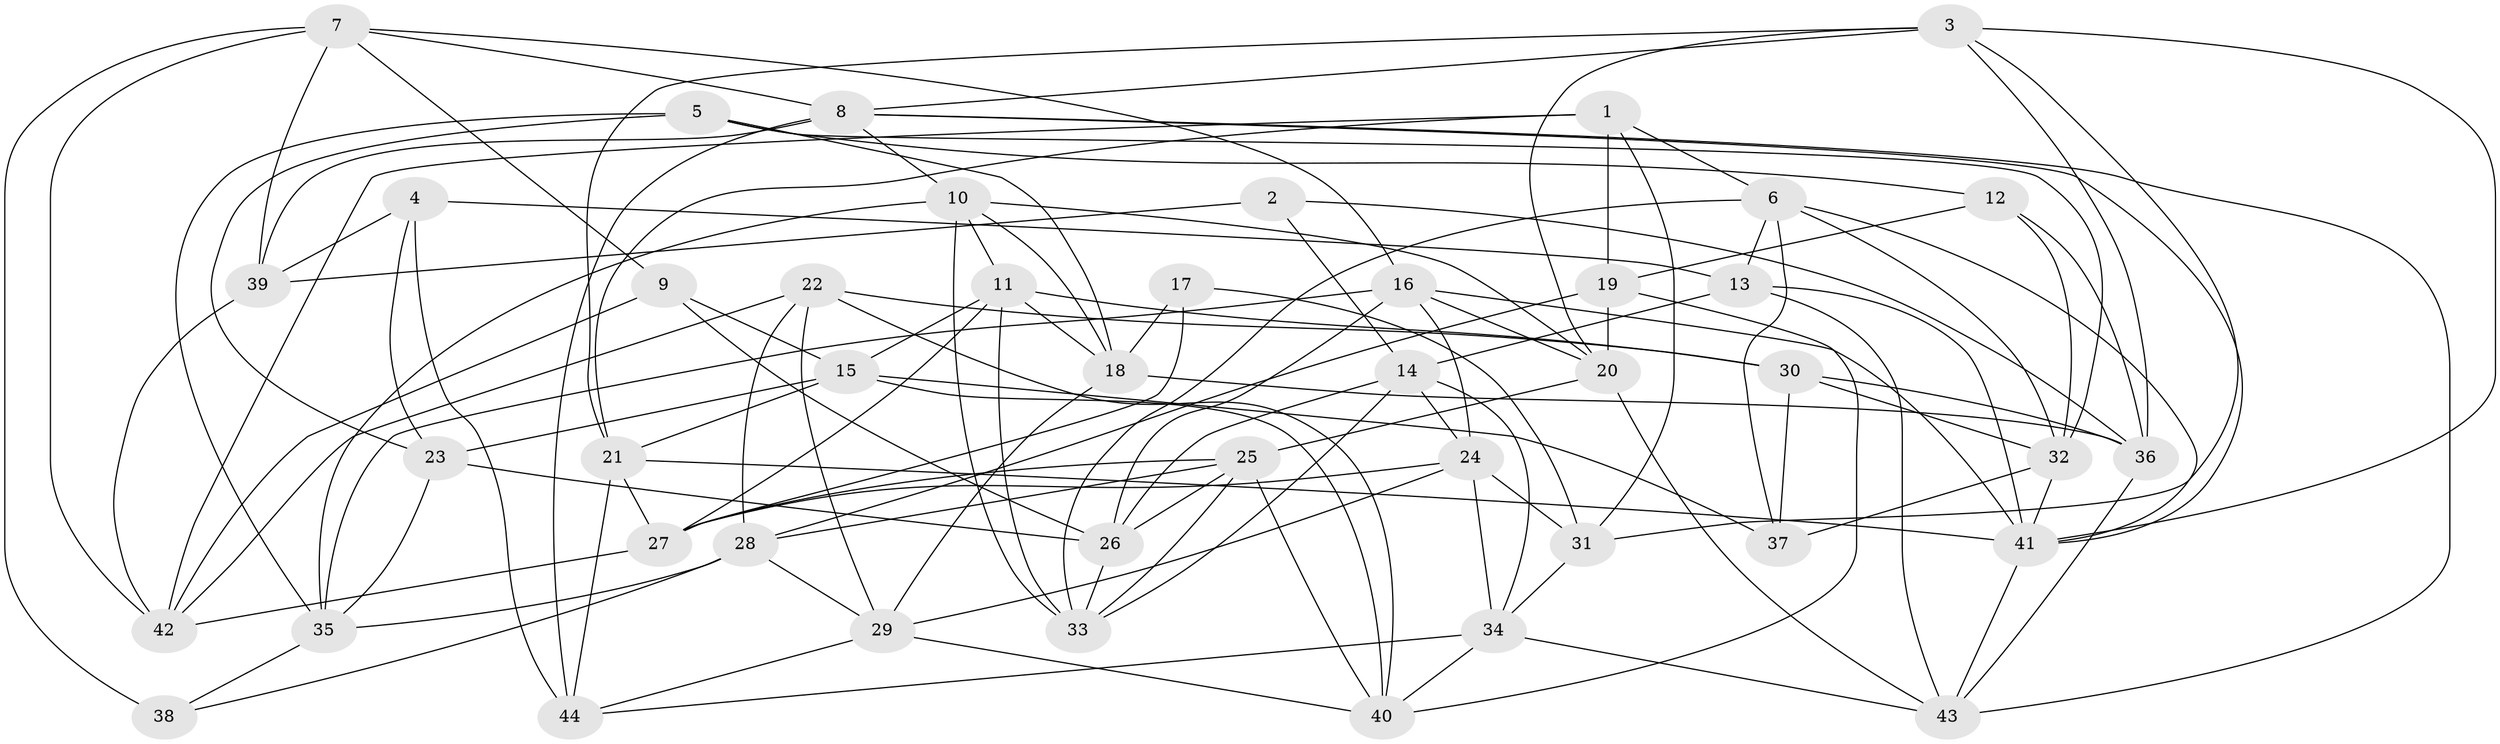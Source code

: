 // original degree distribution, {4: 1.0}
// Generated by graph-tools (version 1.1) at 2025/03/03/09/25 03:03:01]
// undirected, 44 vertices, 120 edges
graph export_dot {
graph [start="1"]
  node [color=gray90,style=filled];
  1;
  2;
  3;
  4;
  5;
  6;
  7;
  8;
  9;
  10;
  11;
  12;
  13;
  14;
  15;
  16;
  17;
  18;
  19;
  20;
  21;
  22;
  23;
  24;
  25;
  26;
  27;
  28;
  29;
  30;
  31;
  32;
  33;
  34;
  35;
  36;
  37;
  38;
  39;
  40;
  41;
  42;
  43;
  44;
  1 -- 6 [weight=1.0];
  1 -- 19 [weight=2.0];
  1 -- 21 [weight=1.0];
  1 -- 31 [weight=1.0];
  1 -- 42 [weight=1.0];
  2 -- 14 [weight=1.0];
  2 -- 36 [weight=1.0];
  2 -- 39 [weight=2.0];
  3 -- 8 [weight=1.0];
  3 -- 20 [weight=1.0];
  3 -- 21 [weight=1.0];
  3 -- 31 [weight=1.0];
  3 -- 36 [weight=1.0];
  3 -- 41 [weight=1.0];
  4 -- 13 [weight=2.0];
  4 -- 23 [weight=1.0];
  4 -- 39 [weight=1.0];
  4 -- 44 [weight=2.0];
  5 -- 12 [weight=1.0];
  5 -- 18 [weight=1.0];
  5 -- 23 [weight=2.0];
  5 -- 32 [weight=1.0];
  5 -- 35 [weight=1.0];
  6 -- 13 [weight=1.0];
  6 -- 32 [weight=1.0];
  6 -- 33 [weight=1.0];
  6 -- 37 [weight=1.0];
  6 -- 41 [weight=1.0];
  7 -- 8 [weight=2.0];
  7 -- 9 [weight=1.0];
  7 -- 16 [weight=1.0];
  7 -- 38 [weight=2.0];
  7 -- 39 [weight=1.0];
  7 -- 42 [weight=1.0];
  8 -- 10 [weight=1.0];
  8 -- 39 [weight=1.0];
  8 -- 41 [weight=1.0];
  8 -- 43 [weight=1.0];
  8 -- 44 [weight=1.0];
  9 -- 15 [weight=1.0];
  9 -- 26 [weight=1.0];
  9 -- 42 [weight=1.0];
  10 -- 11 [weight=1.0];
  10 -- 18 [weight=1.0];
  10 -- 20 [weight=1.0];
  10 -- 33 [weight=1.0];
  10 -- 35 [weight=1.0];
  11 -- 15 [weight=1.0];
  11 -- 18 [weight=1.0];
  11 -- 27 [weight=1.0];
  11 -- 30 [weight=1.0];
  11 -- 33 [weight=1.0];
  12 -- 19 [weight=1.0];
  12 -- 32 [weight=1.0];
  12 -- 36 [weight=1.0];
  13 -- 14 [weight=1.0];
  13 -- 41 [weight=1.0];
  13 -- 43 [weight=1.0];
  14 -- 24 [weight=1.0];
  14 -- 26 [weight=1.0];
  14 -- 33 [weight=1.0];
  14 -- 34 [weight=1.0];
  15 -- 21 [weight=1.0];
  15 -- 23 [weight=1.0];
  15 -- 37 [weight=1.0];
  15 -- 40 [weight=1.0];
  16 -- 20 [weight=1.0];
  16 -- 24 [weight=1.0];
  16 -- 26 [weight=1.0];
  16 -- 35 [weight=1.0];
  16 -- 41 [weight=1.0];
  17 -- 18 [weight=1.0];
  17 -- 27 [weight=1.0];
  17 -- 31 [weight=2.0];
  18 -- 29 [weight=1.0];
  18 -- 36 [weight=1.0];
  19 -- 20 [weight=1.0];
  19 -- 28 [weight=1.0];
  19 -- 40 [weight=1.0];
  20 -- 25 [weight=1.0];
  20 -- 43 [weight=1.0];
  21 -- 27 [weight=1.0];
  21 -- 41 [weight=1.0];
  21 -- 44 [weight=1.0];
  22 -- 28 [weight=1.0];
  22 -- 29 [weight=1.0];
  22 -- 30 [weight=2.0];
  22 -- 40 [weight=1.0];
  22 -- 42 [weight=1.0];
  23 -- 26 [weight=1.0];
  23 -- 35 [weight=1.0];
  24 -- 27 [weight=1.0];
  24 -- 29 [weight=1.0];
  24 -- 31 [weight=1.0];
  24 -- 34 [weight=1.0];
  25 -- 26 [weight=1.0];
  25 -- 27 [weight=1.0];
  25 -- 28 [weight=1.0];
  25 -- 33 [weight=1.0];
  25 -- 40 [weight=1.0];
  26 -- 33 [weight=1.0];
  27 -- 42 [weight=1.0];
  28 -- 29 [weight=1.0];
  28 -- 35 [weight=1.0];
  28 -- 38 [weight=1.0];
  29 -- 40 [weight=1.0];
  29 -- 44 [weight=1.0];
  30 -- 32 [weight=1.0];
  30 -- 36 [weight=1.0];
  30 -- 37 [weight=1.0];
  31 -- 34 [weight=1.0];
  32 -- 37 [weight=1.0];
  32 -- 41 [weight=1.0];
  34 -- 40 [weight=1.0];
  34 -- 43 [weight=1.0];
  34 -- 44 [weight=1.0];
  35 -- 38 [weight=1.0];
  36 -- 43 [weight=1.0];
  39 -- 42 [weight=1.0];
  41 -- 43 [weight=1.0];
}
